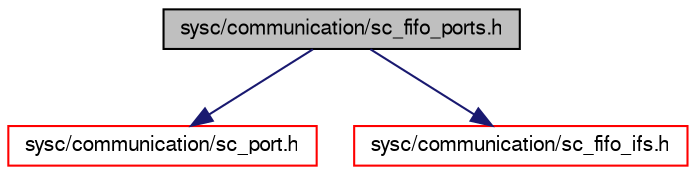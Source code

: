 digraph G
{
  edge [fontname="FreeSans",fontsize="10",labelfontname="FreeSans",labelfontsize="10"];
  node [fontname="FreeSans",fontsize="10",shape=record];
  Node1 [label="sysc/communication/sc_fifo_ports.h",height=0.2,width=0.4,color="black", fillcolor="grey75", style="filled" fontcolor="black"];
  Node1 -> Node2 [color="midnightblue",fontsize="10",style="solid",fontname="FreeSans"];
  Node2 [label="sysc/communication/sc_port.h",height=0.2,width=0.4,color="red", fillcolor="white", style="filled",URL="$a00284.html"];
  Node1 -> Node3 [color="midnightblue",fontsize="10",style="solid",fontname="FreeSans"];
  Node3 [label="sysc/communication/sc_fifo_ifs.h",height=0.2,width=0.4,color="red", fillcolor="white", style="filled",URL="$a00277.html"];
}
